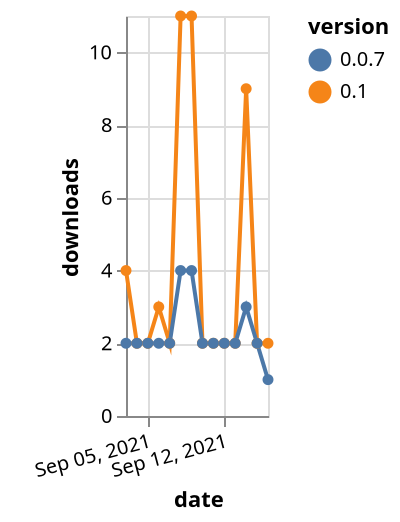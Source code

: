 {"$schema": "https://vega.github.io/schema/vega-lite/v5.json", "description": "A simple bar chart with embedded data.", "data": {"values": [{"date": "2021-09-03", "total": 2049, "delta": 4, "version": "0.1"}, {"date": "2021-09-04", "total": 2051, "delta": 2, "version": "0.1"}, {"date": "2021-09-05", "total": 2053, "delta": 2, "version": "0.1"}, {"date": "2021-09-06", "total": 2056, "delta": 3, "version": "0.1"}, {"date": "2021-09-07", "total": 2058, "delta": 2, "version": "0.1"}, {"date": "2021-09-08", "total": 2069, "delta": 11, "version": "0.1"}, {"date": "2021-09-09", "total": 2080, "delta": 11, "version": "0.1"}, {"date": "2021-09-10", "total": 2082, "delta": 2, "version": "0.1"}, {"date": "2021-09-11", "total": 2084, "delta": 2, "version": "0.1"}, {"date": "2021-09-12", "total": 2086, "delta": 2, "version": "0.1"}, {"date": "2021-09-13", "total": 2088, "delta": 2, "version": "0.1"}, {"date": "2021-09-14", "total": 2097, "delta": 9, "version": "0.1"}, {"date": "2021-09-15", "total": 2099, "delta": 2, "version": "0.1"}, {"date": "2021-09-16", "total": 2101, "delta": 2, "version": "0.1"}, {"date": "2021-09-03", "total": 1667, "delta": 2, "version": "0.0.7"}, {"date": "2021-09-04", "total": 1669, "delta": 2, "version": "0.0.7"}, {"date": "2021-09-05", "total": 1671, "delta": 2, "version": "0.0.7"}, {"date": "2021-09-06", "total": 1673, "delta": 2, "version": "0.0.7"}, {"date": "2021-09-07", "total": 1675, "delta": 2, "version": "0.0.7"}, {"date": "2021-09-08", "total": 1679, "delta": 4, "version": "0.0.7"}, {"date": "2021-09-09", "total": 1683, "delta": 4, "version": "0.0.7"}, {"date": "2021-09-10", "total": 1685, "delta": 2, "version": "0.0.7"}, {"date": "2021-09-11", "total": 1687, "delta": 2, "version": "0.0.7"}, {"date": "2021-09-12", "total": 1689, "delta": 2, "version": "0.0.7"}, {"date": "2021-09-13", "total": 1691, "delta": 2, "version": "0.0.7"}, {"date": "2021-09-14", "total": 1694, "delta": 3, "version": "0.0.7"}, {"date": "2021-09-15", "total": 1696, "delta": 2, "version": "0.0.7"}, {"date": "2021-09-16", "total": 1697, "delta": 1, "version": "0.0.7"}]}, "width": "container", "mark": {"type": "line", "point": {"filled": true}}, "encoding": {"x": {"field": "date", "type": "temporal", "timeUnit": "yearmonthdate", "title": "date", "axis": {"labelAngle": -15}}, "y": {"field": "delta", "type": "quantitative", "title": "downloads"}, "color": {"field": "version", "type": "nominal"}, "tooltip": {"field": "delta"}}}